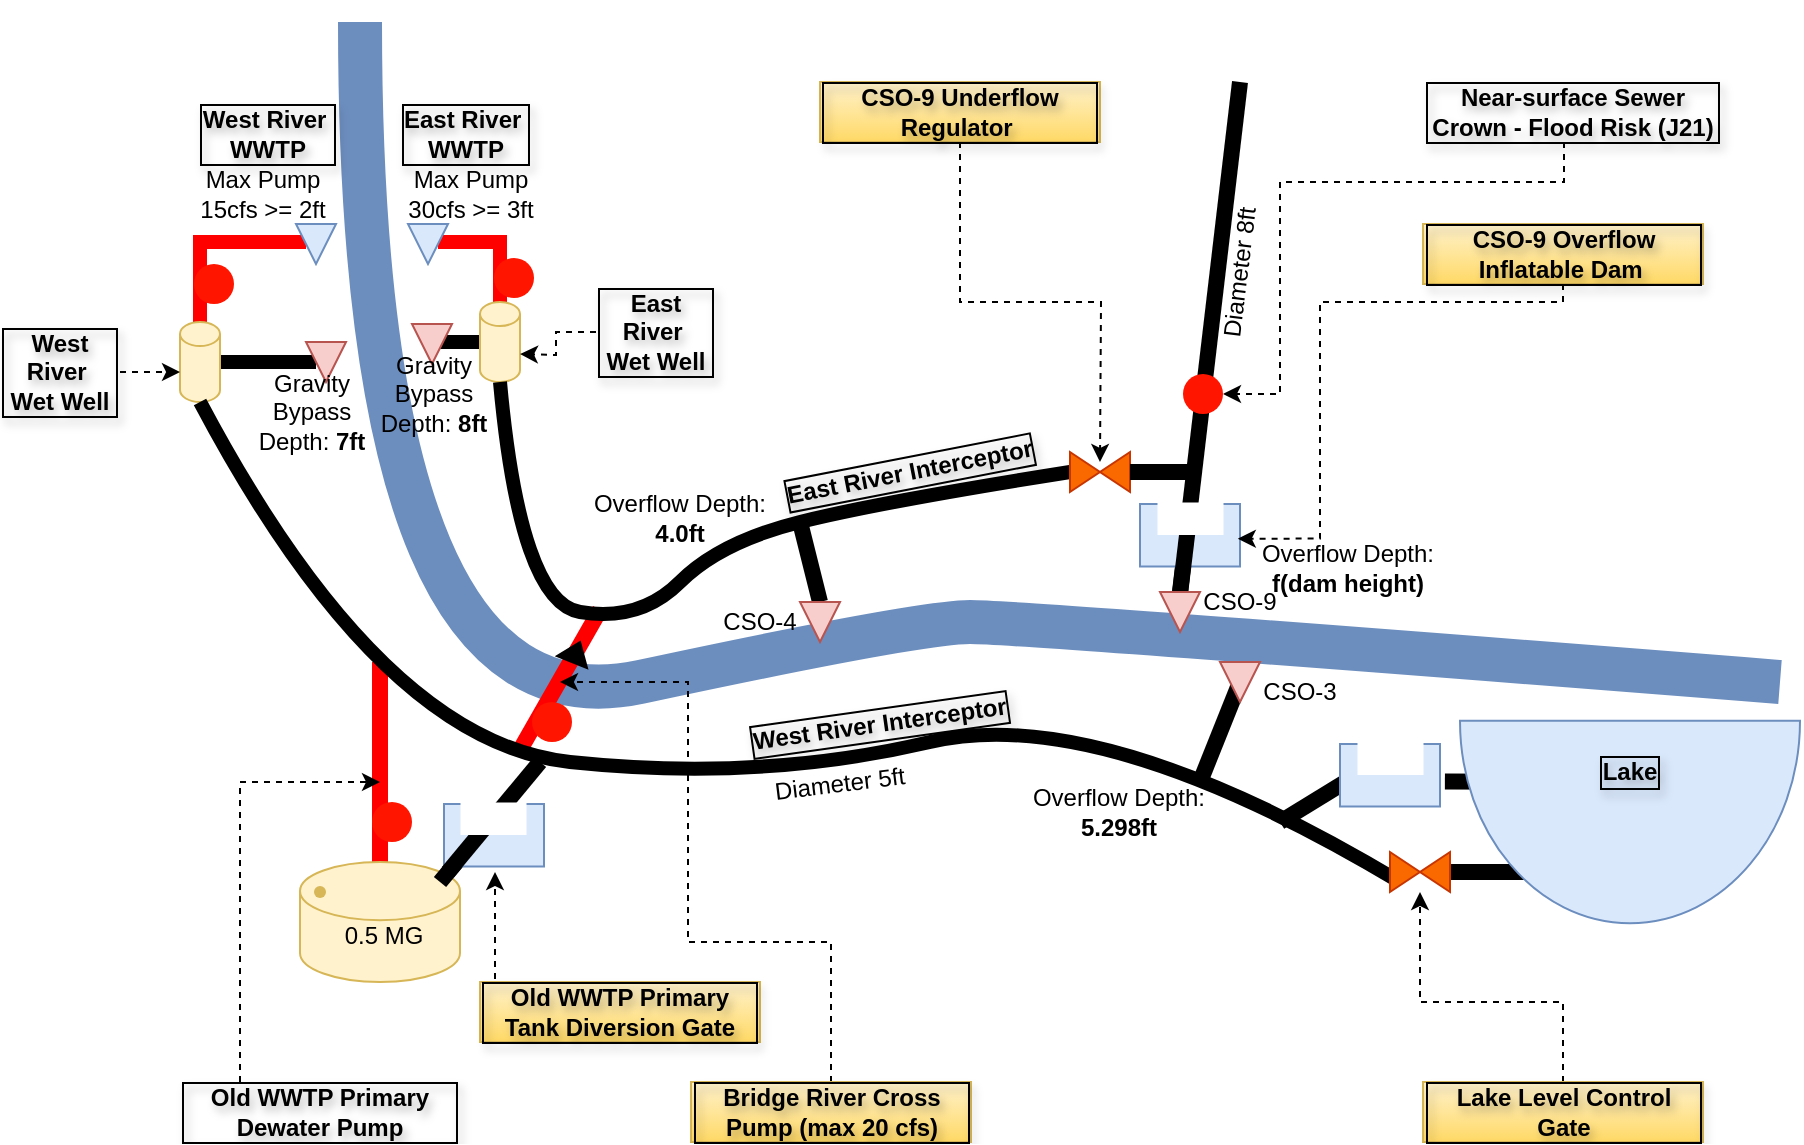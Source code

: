 <mxfile version="24.2.1" type="device">
  <diagram name="Page-1" id="YePC5Twy5RO4gaCwAQy8">
    <mxGraphModel dx="2410" dy="648" grid="1" gridSize="10" guides="1" tooltips="1" connect="1" arrows="1" fold="1" page="1" pageScale="1" pageWidth="850" pageHeight="1100" math="0" shadow="0">
      <root>
        <mxCell id="0" />
        <mxCell id="1" parent="0" />
        <mxCell id="YTTag5eJcVgc5Q4tGM9j-46" value="" style="endArrow=none;html=1;rounded=0;strokeWidth=8;fillColor=#e51400;strokeColor=#ff0000;exitX=0.5;exitY=0;exitDx=0;exitDy=0;exitPerimeter=0;movable=0;resizable=0;rotatable=0;deletable=0;editable=0;locked=1;connectable=0;" edge="1" parent="1" source="YTTag5eJcVgc5Q4tGM9j-23">
          <mxGeometry width="50" height="50" relative="1" as="geometry">
            <mxPoint x="210" y="404" as="sourcePoint" />
            <mxPoint x="130" y="350" as="targetPoint" />
          </mxGeometry>
        </mxCell>
        <mxCell id="YTTag5eJcVgc5Q4tGM9j-61" value="" style="endArrow=none;html=1;rounded=0;strokeWidth=8;fillColor=#e51400;strokeColor=#000000;exitX=0;exitY=0.5;exitDx=0;exitDy=0;movable=0;resizable=0;rotatable=0;deletable=0;editable=0;locked=1;connectable=0;" edge="1" parent="1" source="YTTag5eJcVgc5Q4tGM9j-19">
          <mxGeometry width="50" height="50" relative="1" as="geometry">
            <mxPoint x="515" y="265" as="sourcePoint" />
            <mxPoint x="340" y="280" as="targetPoint" />
          </mxGeometry>
        </mxCell>
        <mxCell id="YTTag5eJcVgc5Q4tGM9j-62" value="" style="endArrow=none;html=1;rounded=0;strokeWidth=8;fillColor=#e51400;strokeColor=#000000;movable=0;resizable=0;rotatable=0;deletable=0;editable=0;locked=1;connectable=0;" edge="1" parent="1">
          <mxGeometry width="50" height="50" relative="1" as="geometry">
            <mxPoint x="540" y="410" as="sourcePoint" />
            <mxPoint x="560" y="360" as="targetPoint" />
          </mxGeometry>
        </mxCell>
        <mxCell id="YTTag5eJcVgc5Q4tGM9j-8" value="" style="curved=1;endArrow=none;html=1;rounded=0;fillColor=#dae8fc;strokeColor=#6c8ebf;strokeWidth=22;endFill=0;movable=1;resizable=1;rotatable=1;deletable=1;editable=1;locked=0;connectable=1;" edge="1" parent="1">
          <mxGeometry width="50" height="50" relative="1" as="geometry">
            <mxPoint x="830" y="360" as="sourcePoint" />
            <mxPoint x="120" y="30" as="targetPoint" />
            <Array as="points">
              <mxPoint x="450" y="330" />
              <mxPoint x="400" y="330" />
              <mxPoint x="120" y="390" />
            </Array>
          </mxGeometry>
        </mxCell>
        <mxCell id="YTTag5eJcVgc5Q4tGM9j-13" value="" style="edgeStyle=orthogonalEdgeStyle;rounded=0;orthogonalLoop=1;jettySize=auto;html=1;endArrow=none;endFill=0;strokeWidth=7;movable=0;resizable=0;rotatable=0;deletable=0;editable=0;locked=1;connectable=0;" edge="1" parent="1" source="YTTag5eJcVgc5Q4tGM9j-6" target="YTTag5eJcVgc5Q4tGM9j-3">
          <mxGeometry relative="1" as="geometry" />
        </mxCell>
        <mxCell id="YTTag5eJcVgc5Q4tGM9j-15" value="" style="edgeStyle=orthogonalEdgeStyle;rounded=0;orthogonalLoop=1;jettySize=auto;html=1;entryX=0.5;entryY=1;entryDx=0;entryDy=0;fillColor=#e51400;strokeColor=#ff0000;strokeWidth=7;endArrow=none;endFill=0;movable=0;resizable=0;rotatable=0;deletable=0;editable=0;locked=1;connectable=0;" edge="1" parent="1" source="YTTag5eJcVgc5Q4tGM9j-6" target="YTTag5eJcVgc5Q4tGM9j-4">
          <mxGeometry relative="1" as="geometry">
            <mxPoint x="80" y="160" as="targetPoint" />
            <Array as="points">
              <mxPoint x="40" y="140" />
            </Array>
          </mxGeometry>
        </mxCell>
        <mxCell id="YTTag5eJcVgc5Q4tGM9j-6" value="" style="shape=cylinder3;whiteSpace=wrap;html=1;boundedLbl=1;backgroundOutline=1;size=6;fillColor=#fff2cc;strokeColor=#d6b656;movable=0;resizable=0;rotatable=0;deletable=0;editable=0;locked=1;connectable=0;" vertex="1" parent="1">
          <mxGeometry x="30" y="180" width="20" height="40" as="geometry" />
        </mxCell>
        <mxCell id="YTTag5eJcVgc5Q4tGM9j-17" value="" style="edgeStyle=orthogonalEdgeStyle;rounded=0;orthogonalLoop=1;jettySize=auto;html=1;entryX=0.5;entryY=0;entryDx=0;entryDy=0;fillColor=#e51400;strokeColor=#ff0000;strokeWidth=7;endArrow=none;endFill=0;movable=0;resizable=0;rotatable=0;deletable=0;editable=0;locked=1;connectable=0;" edge="1" parent="1" source="YTTag5eJcVgc5Q4tGM9j-7" target="YTTag5eJcVgc5Q4tGM9j-5">
          <mxGeometry relative="1" as="geometry">
            <Array as="points">
              <mxPoint x="190" y="140" />
            </Array>
          </mxGeometry>
        </mxCell>
        <mxCell id="YTTag5eJcVgc5Q4tGM9j-18" value="" style="edgeStyle=orthogonalEdgeStyle;rounded=0;orthogonalLoop=1;jettySize=auto;html=1;entryX=0.5;entryY=0;entryDx=0;entryDy=0;strokeWidth=7;endArrow=none;endFill=0;movable=0;resizable=0;rotatable=0;deletable=0;editable=0;locked=1;connectable=0;" edge="1" parent="1" source="YTTag5eJcVgc5Q4tGM9j-7" target="YTTag5eJcVgc5Q4tGM9j-1">
          <mxGeometry relative="1" as="geometry">
            <Array as="points">
              <mxPoint x="160" y="190" />
              <mxPoint x="160" y="190" />
            </Array>
          </mxGeometry>
        </mxCell>
        <mxCell id="YTTag5eJcVgc5Q4tGM9j-28" value="" style="endArrow=none;html=1;rounded=0;strokeWidth=8;fillColor=#e51400;strokeColor=#ff0000;movable=0;resizable=0;rotatable=0;deletable=0;editable=0;locked=1;connectable=0;" edge="1" parent="1">
          <mxGeometry width="50" height="50" relative="1" as="geometry">
            <mxPoint x="200" y="394" as="sourcePoint" />
            <mxPoint x="240" y="324" as="targetPoint" />
          </mxGeometry>
        </mxCell>
        <mxCell id="YTTag5eJcVgc5Q4tGM9j-7" value="" style="shape=cylinder3;whiteSpace=wrap;html=1;boundedLbl=1;backgroundOutline=1;size=6;fillColor=#fff2cc;strokeColor=#d6b656;movable=0;resizable=0;rotatable=0;deletable=0;editable=0;locked=1;connectable=0;" vertex="1" parent="1">
          <mxGeometry x="180" y="170" width="20" height="40" as="geometry" />
        </mxCell>
        <mxCell id="YTTag5eJcVgc5Q4tGM9j-9" value="" style="curved=1;endArrow=none;html=1;rounded=0;fillColor=#dae8fc;strokeColor=#000000;strokeWidth=7;endFill=0;entryX=0.5;entryY=1;entryDx=0;entryDy=0;entryPerimeter=0;movable=0;resizable=0;rotatable=0;deletable=0;editable=0;locked=1;connectable=0;" edge="1" parent="1" target="YTTag5eJcVgc5Q4tGM9j-6">
          <mxGeometry width="50" height="50" relative="1" as="geometry">
            <mxPoint x="640" y="460" as="sourcePoint" />
            <mxPoint x="40" y="210" as="targetPoint" />
            <Array as="points">
              <mxPoint x="490" y="370" />
              <mxPoint x="320" y="410" />
              <mxPoint x="130" y="390" />
            </Array>
          </mxGeometry>
        </mxCell>
        <mxCell id="YTTag5eJcVgc5Q4tGM9j-10" value="" style="curved=1;endArrow=none;html=1;rounded=0;fillColor=#dae8fc;strokeColor=#000000;strokeWidth=7;endFill=0;entryX=0.5;entryY=1;entryDx=0;entryDy=0;entryPerimeter=0;exitX=0.5;exitY=0;exitDx=0;exitDy=0;movable=0;resizable=0;rotatable=0;deletable=0;editable=0;locked=1;connectable=0;" edge="1" parent="1" source="YTTag5eJcVgc5Q4tGM9j-36" target="YTTag5eJcVgc5Q4tGM9j-7">
          <mxGeometry width="50" height="50" relative="1" as="geometry">
            <mxPoint x="460" y="260" as="sourcePoint" />
            <mxPoint x="170" y="200" as="targetPoint" />
            <Array as="points">
              <mxPoint x="380" y="270" />
              <mxPoint x="300" y="290" />
              <mxPoint x="260" y="330" />
              <mxPoint x="200" y="320" />
            </Array>
          </mxGeometry>
        </mxCell>
        <mxCell id="YTTag5eJcVgc5Q4tGM9j-19" value="" style="triangle;whiteSpace=wrap;html=1;direction=south;fillColor=#f8cecc;strokeColor=#b85450;movable=0;resizable=0;rotatable=0;deletable=0;editable=0;locked=1;connectable=0;" vertex="1" parent="1">
          <mxGeometry x="340" y="320" width="20" height="20" as="geometry" />
        </mxCell>
        <mxCell id="YTTag5eJcVgc5Q4tGM9j-22" value="" style="triangle;whiteSpace=wrap;html=1;direction=south;fillColor=#f8cecc;strokeColor=#b85450;movable=0;resizable=0;rotatable=0;deletable=0;editable=0;locked=1;connectable=0;" vertex="1" parent="1">
          <mxGeometry x="550" y="350" width="20" height="20" as="geometry" />
        </mxCell>
        <mxCell id="YTTag5eJcVgc5Q4tGM9j-23" value="" style="shape=cylinder3;whiteSpace=wrap;html=1;boundedLbl=1;backgroundOutline=1;size=14.545;fillColor=#fff2cc;strokeColor=#d6b656;movable=0;resizable=0;rotatable=0;deletable=0;editable=0;locked=1;connectable=0;" vertex="1" parent="1">
          <mxGeometry x="90" y="450" width="80" height="60" as="geometry" />
        </mxCell>
        <mxCell id="YTTag5eJcVgc5Q4tGM9j-24" value="CSO-9" style="text;html=1;align=center;verticalAlign=middle;whiteSpace=wrap;rounded=0;movable=0;resizable=0;rotatable=0;deletable=0;editable=0;locked=1;connectable=0;" vertex="1" parent="1">
          <mxGeometry x="530" y="305" width="60" height="30" as="geometry" />
        </mxCell>
        <mxCell id="YTTag5eJcVgc5Q4tGM9j-29" value="CSO-3" style="text;html=1;align=center;verticalAlign=middle;whiteSpace=wrap;rounded=0;movable=0;resizable=0;rotatable=0;deletable=0;editable=0;locked=1;connectable=0;" vertex="1" parent="1">
          <mxGeometry x="560" y="350" width="60" height="30" as="geometry" />
        </mxCell>
        <mxCell id="YTTag5eJcVgc5Q4tGM9j-30" value="CSO-4" style="text;html=1;align=center;verticalAlign=middle;whiteSpace=wrap;rounded=0;movable=0;resizable=0;rotatable=0;deletable=0;editable=0;locked=1;connectable=0;" vertex="1" parent="1">
          <mxGeometry x="290" y="315" width="60" height="30" as="geometry" />
        </mxCell>
        <mxCell id="YTTag5eJcVgc5Q4tGM9j-31" value="" style="endArrow=none;html=1;rounded=0;strokeWidth=8;movable=0;resizable=0;rotatable=0;deletable=0;editable=0;locked=1;connectable=0;" edge="1" parent="1">
          <mxGeometry width="50" height="50" relative="1" as="geometry">
            <mxPoint x="530" y="315" as="sourcePoint" />
            <mxPoint x="560" y="60" as="targetPoint" />
          </mxGeometry>
        </mxCell>
        <mxCell id="YTTag5eJcVgc5Q4tGM9j-33" value="" style="ellipse;whiteSpace=wrap;html=1;aspect=fixed;fillColor=#ff1500;fontColor=#ffffff;strokeColor=none;movable=0;resizable=0;rotatable=0;deletable=0;editable=0;locked=1;connectable=0;" vertex="1" parent="1">
          <mxGeometry x="206" y="370" width="20" height="20" as="geometry" />
        </mxCell>
        <mxCell id="YTTag5eJcVgc5Q4tGM9j-36" value="" style="shape=collate;whiteSpace=wrap;html=1;direction=west;rotation=90;fillColor=#fa6800;fontColor=#000000;strokeColor=#C73500;movable=0;resizable=0;rotatable=0;deletable=0;editable=0;locked=1;connectable=0;" vertex="1" parent="1">
          <mxGeometry x="480" y="240" width="20" height="30" as="geometry" />
        </mxCell>
        <mxCell id="YTTag5eJcVgc5Q4tGM9j-39" value="" style="endArrow=none;html=1;rounded=0;strokeWidth=8;fillColor=#e51400;strokeColor=#000000;exitX=0.5;exitY=1;exitDx=0;exitDy=0;movable=0;resizable=0;rotatable=0;deletable=0;editable=0;locked=1;connectable=0;" edge="1" parent="1" source="YTTag5eJcVgc5Q4tGM9j-36">
          <mxGeometry width="50" height="50" relative="1" as="geometry">
            <mxPoint x="510" y="254.87" as="sourcePoint" />
            <mxPoint x="540" y="255" as="targetPoint" />
          </mxGeometry>
        </mxCell>
        <mxCell id="YTTag5eJcVgc5Q4tGM9j-47" value="" style="ellipse;whiteSpace=wrap;html=1;aspect=fixed;fillColor=#ff1500;fontColor=#ffffff;strokeColor=none;movable=0;resizable=0;rotatable=0;deletable=0;editable=0;locked=1;connectable=0;" vertex="1" parent="1">
          <mxGeometry x="126" y="420" width="20" height="20" as="geometry" />
        </mxCell>
        <mxCell id="YTTag5eJcVgc5Q4tGM9j-49" value="" style="ellipse;whiteSpace=wrap;html=1;aspect=fixed;fillColor=#ff1500;fontColor=#ffffff;strokeColor=none;movable=0;resizable=0;rotatable=0;deletable=0;editable=0;locked=1;connectable=0;" vertex="1" parent="1">
          <mxGeometry x="37" y="151" width="20" height="20" as="geometry" />
        </mxCell>
        <mxCell id="YTTag5eJcVgc5Q4tGM9j-52" value="" style="ellipse;whiteSpace=wrap;html=1;aspect=fixed;fillColor=#ff1500;fontColor=#ffffff;strokeColor=none;movable=0;resizable=0;rotatable=0;deletable=0;editable=0;locked=1;connectable=0;" vertex="1" parent="1">
          <mxGeometry x="187" y="148" width="20" height="20" as="geometry" />
        </mxCell>
        <mxCell id="YTTag5eJcVgc5Q4tGM9j-57" value="" style="verticalLabelPosition=bottom;verticalAlign=top;html=1;shape=mxgraph.basic.rect;fillColor2=none;strokeWidth=1;size=28.75;indent=0;fillColor=#dae8fc;strokeColor=#6c8ebf;rotation=0;movable=0;resizable=0;rotatable=0;deletable=0;editable=0;locked=1;connectable=0;" vertex="1" parent="1">
          <mxGeometry x="510" y="271" width="50" height="31.25" as="geometry" />
        </mxCell>
        <mxCell id="YTTag5eJcVgc5Q4tGM9j-63" value="" style="endArrow=none;html=1;rounded=0;strokeWidth=8;fillColor=#e51400;strokeColor=#000000;movable=0;resizable=0;rotatable=0;deletable=0;editable=0;locked=1;connectable=0;" edge="1" parent="1">
          <mxGeometry width="50" height="50" relative="1" as="geometry">
            <mxPoint x="160" y="460" as="sourcePoint" />
            <mxPoint x="210" y="400" as="targetPoint" />
          </mxGeometry>
        </mxCell>
        <mxCell id="YTTag5eJcVgc5Q4tGM9j-53" value="" style="verticalLabelPosition=bottom;verticalAlign=top;html=1;shape=mxgraph.basic.rect;fillColor2=none;strokeWidth=1;size=28.75;indent=0;fillColor=#dae8fc;strokeColor=#6c8ebf;rotation=0;movable=0;resizable=0;rotatable=0;deletable=0;editable=0;locked=1;connectable=0;" vertex="1" parent="1">
          <mxGeometry x="162" y="421" width="50" height="31.25" as="geometry" />
        </mxCell>
        <mxCell id="YTTag5eJcVgc5Q4tGM9j-64" value="" style="endArrow=none;html=1;rounded=0;strokeWidth=8;fillColor=#e51400;strokeColor=#000000;movable=0;resizable=0;rotatable=0;deletable=0;editable=0;locked=1;connectable=0;" edge="1" parent="1">
          <mxGeometry width="50" height="50" relative="1" as="geometry">
            <mxPoint x="164" y="455" as="sourcePoint" />
            <mxPoint x="183.745" y="431.25" as="targetPoint" />
          </mxGeometry>
        </mxCell>
        <mxCell id="YTTag5eJcVgc5Q4tGM9j-56" value="" style="verticalLabelPosition=bottom;verticalAlign=top;html=1;shape=mxgraph.basic.rect;fillColor2=none;strokeWidth=0;size=28.75;indent=0;rotation=0;strokeColor=none;movable=0;resizable=0;rotatable=0;deletable=0;editable=0;locked=1;connectable=0;" vertex="1" parent="1">
          <mxGeometry x="170" y="420" width="33" height="16.25" as="geometry" />
        </mxCell>
        <mxCell id="YTTag5eJcVgc5Q4tGM9j-65" value="" style="endArrow=none;html=1;rounded=0;strokeWidth=8;fillColor=#e51400;strokeColor=#000000;movable=0;resizable=0;rotatable=0;deletable=0;editable=0;locked=1;connectable=0;" edge="1" parent="1">
          <mxGeometry width="50" height="50" relative="1" as="geometry">
            <mxPoint x="530" y="316" as="sourcePoint" />
            <mxPoint x="534.03" y="282.25" as="targetPoint" />
          </mxGeometry>
        </mxCell>
        <mxCell id="YTTag5eJcVgc5Q4tGM9j-58" value="" style="verticalLabelPosition=bottom;verticalAlign=top;html=1;shape=mxgraph.basic.rect;fillColor2=none;strokeWidth=0;size=28.75;indent=0;rotation=0;strokeColor=none;movable=0;resizable=0;rotatable=0;deletable=0;editable=0;locked=1;connectable=0;" vertex="1" parent="1">
          <mxGeometry x="518.5" y="270" width="33" height="16.25" as="geometry" />
        </mxCell>
        <mxCell id="YTTag5eJcVgc5Q4tGM9j-21" value="" style="triangle;whiteSpace=wrap;html=1;direction=south;fillColor=#f8cecc;strokeColor=#b85450;movable=0;resizable=0;rotatable=0;deletable=0;editable=0;locked=1;connectable=0;" vertex="1" parent="1">
          <mxGeometry x="520" y="315" width="20" height="20" as="geometry" />
        </mxCell>
        <mxCell id="YTTag5eJcVgc5Q4tGM9j-66" value="" style="endArrow=none;html=1;rounded=0;strokeWidth=8;fillColor=#e51400;strokeColor=#000000;movable=0;resizable=0;rotatable=0;deletable=0;editable=0;locked=1;connectable=0;exitX=0.5;exitY=1;exitDx=0;exitDy=0;" edge="1" parent="1" source="YTTag5eJcVgc5Q4tGM9j-44">
          <mxGeometry width="50" height="50" relative="1" as="geometry">
            <mxPoint x="184" y="475" as="sourcePoint" />
            <mxPoint x="740" y="455" as="targetPoint" />
          </mxGeometry>
        </mxCell>
        <mxCell id="YTTag5eJcVgc5Q4tGM9j-67" value="" style="endArrow=none;html=1;rounded=0;strokeWidth=8;fillColor=#e51400;strokeColor=#000000;movable=0;resizable=0;rotatable=0;deletable=0;editable=0;locked=1;connectable=0;entryX=0.529;entryY=0.302;entryDx=0;entryDy=0;entryPerimeter=0;exitX=1.049;exitY=0.6;exitDx=0;exitDy=0;exitPerimeter=0;" edge="1" parent="1" source="YTTag5eJcVgc5Q4tGM9j-59" target="YTTag5eJcVgc5Q4tGM9j-32">
          <mxGeometry width="50" height="50" relative="1" as="geometry">
            <mxPoint x="651.5" y="406.25" as="sourcePoint" />
            <mxPoint x="741.5" y="432.25" as="targetPoint" />
          </mxGeometry>
        </mxCell>
        <mxCell id="YTTag5eJcVgc5Q4tGM9j-32" value="" style="verticalLabelPosition=bottom;verticalAlign=top;html=1;shape=mxgraph.basic.half_circle;fillColor=#dae8fc;strokeColor=#6c8ebf;movable=0;resizable=0;rotatable=0;deletable=0;editable=0;locked=1;connectable=0;" vertex="1" parent="1">
          <mxGeometry x="670" y="379.38" width="170" height="101.25" as="geometry" />
        </mxCell>
        <mxCell id="YTTag5eJcVgc5Q4tGM9j-68" value="" style="endArrow=none;html=1;rounded=0;strokeWidth=8;fillColor=#e51400;strokeColor=#000000;movable=0;resizable=0;rotatable=0;deletable=0;editable=0;locked=1;connectable=0;entryX=-0.049;entryY=1.068;entryDx=0;entryDy=0;entryPerimeter=0;" edge="1" parent="1" target="YTTag5eJcVgc5Q4tGM9j-60">
          <mxGeometry width="50" height="50" relative="1" as="geometry">
            <mxPoint x="580" y="430" as="sourcePoint" />
            <mxPoint x="775" y="501" as="targetPoint" />
          </mxGeometry>
        </mxCell>
        <mxCell id="YTTag5eJcVgc5Q4tGM9j-59" value="" style="verticalLabelPosition=bottom;verticalAlign=top;html=1;shape=mxgraph.basic.rect;fillColor2=none;strokeWidth=1;size=28.75;indent=0;fillColor=#dae8fc;strokeColor=#6c8ebf;rotation=0;movable=0;resizable=0;rotatable=0;deletable=0;editable=0;locked=1;connectable=0;" vertex="1" parent="1">
          <mxGeometry x="610" y="391" width="50" height="31.25" as="geometry" />
        </mxCell>
        <mxCell id="YTTag5eJcVgc5Q4tGM9j-60" value="" style="verticalLabelPosition=bottom;verticalAlign=top;html=1;shape=mxgraph.basic.rect;fillColor2=none;strokeWidth=0;size=28.75;indent=0;rotation=0;strokeColor=none;movable=0;resizable=0;rotatable=0;deletable=0;editable=0;locked=1;connectable=0;" vertex="1" parent="1">
          <mxGeometry x="618.5" y="390" width="33" height="16.25" as="geometry" />
        </mxCell>
        <mxCell id="YTTag5eJcVgc5Q4tGM9j-69" value="East River Interceptor" style="text;html=1;align=center;verticalAlign=middle;whiteSpace=wrap;rounded=0;movable=0;resizable=0;rotatable=0;deletable=0;editable=0;locked=1;connectable=0;rotation=349;fontStyle=1;textShadow=1;labelBorderColor=default;" vertex="1" parent="1">
          <mxGeometry x="330" y="240" width="130" height="30" as="geometry" />
        </mxCell>
        <mxCell id="YTTag5eJcVgc5Q4tGM9j-70" value="West River Interceptor" style="text;html=1;align=center;verticalAlign=middle;whiteSpace=wrap;rounded=0;movable=0;resizable=0;rotatable=0;deletable=0;editable=0;locked=1;connectable=0;rotation=352;fontStyle=1;textShadow=1;labelBorderColor=default;" vertex="1" parent="1">
          <mxGeometry x="309.95" y="366.3" width="140" height="30" as="geometry" />
        </mxCell>
        <mxCell id="YTTag5eJcVgc5Q4tGM9j-44" value="" style="shape=collate;whiteSpace=wrap;html=1;direction=west;rotation=90;fillColor=#fa6800;fontColor=#000000;strokeColor=#C73500;movable=0;resizable=0;rotatable=0;deletable=0;editable=0;locked=1;connectable=0;" vertex="1" parent="1">
          <mxGeometry x="640" y="440" width="20" height="30" as="geometry" />
        </mxCell>
        <mxCell id="YTTag5eJcVgc5Q4tGM9j-72" value="" style="edgeStyle=orthogonalEdgeStyle;rounded=0;orthogonalLoop=1;jettySize=auto;html=1;dashed=1;movable=0;resizable=0;rotatable=0;deletable=0;editable=0;locked=1;connectable=0;" edge="1" parent="1" source="YTTag5eJcVgc5Q4tGM9j-71">
          <mxGeometry relative="1" as="geometry">
            <mxPoint x="490" y="250" as="targetPoint" />
          </mxGeometry>
        </mxCell>
        <mxCell id="YTTag5eJcVgc5Q4tGM9j-71" value="CSO-9 Underflow Regulator&amp;nbsp;" style="text;html=1;align=center;verticalAlign=middle;whiteSpace=wrap;rounded=0;movable=0;resizable=0;rotatable=0;deletable=0;editable=0;locked=1;connectable=0;rotation=0;fontStyle=1;textShadow=1;labelBorderColor=default;fillColor=#fff2cc;strokeColor=#d6b656;gradientColor=#ffd966;" vertex="1" parent="1">
          <mxGeometry x="350" y="60" width="140" height="30" as="geometry" />
        </mxCell>
        <mxCell id="YTTag5eJcVgc5Q4tGM9j-75" value="" style="edgeStyle=orthogonalEdgeStyle;rounded=0;orthogonalLoop=1;jettySize=auto;html=1;entryX=0.978;entryY=0.555;entryDx=0;entryDy=0;entryPerimeter=0;dashed=1;movable=0;resizable=0;rotatable=0;deletable=0;editable=0;locked=1;connectable=0;" edge="1" parent="1" source="YTTag5eJcVgc5Q4tGM9j-73" target="YTTag5eJcVgc5Q4tGM9j-57">
          <mxGeometry relative="1" as="geometry">
            <Array as="points">
              <mxPoint x="722" y="170" />
              <mxPoint x="600" y="170" />
              <mxPoint x="600" y="288" />
            </Array>
          </mxGeometry>
        </mxCell>
        <mxCell id="YTTag5eJcVgc5Q4tGM9j-73" value="CSO-9 Overflow Inflatable Dam&amp;nbsp;" style="text;html=1;align=center;verticalAlign=middle;whiteSpace=wrap;rounded=0;movable=1;resizable=1;rotatable=1;deletable=1;editable=1;locked=0;connectable=1;rotation=0;fontStyle=1;textShadow=1;labelBorderColor=default;fillColor=#fff2cc;strokeColor=#d6b656;gradientColor=#ffd966;" vertex="1" parent="1">
          <mxGeometry x="651.5" y="131" width="140" height="30" as="geometry" />
        </mxCell>
        <mxCell id="YTTag5eJcVgc5Q4tGM9j-76" value="" style="edgeStyle=orthogonalEdgeStyle;rounded=0;orthogonalLoop=1;jettySize=auto;html=1;entryX=0;entryY=0.5;entryDx=0;entryDy=0;dashed=1;exitX=0.5;exitY=0;exitDx=0;exitDy=0;movable=0;resizable=0;rotatable=0;deletable=0;editable=0;locked=1;connectable=0;" edge="1" parent="1" source="YTTag5eJcVgc5Q4tGM9j-77" target="YTTag5eJcVgc5Q4tGM9j-44">
          <mxGeometry relative="1" as="geometry">
            <mxPoint x="559" y="788" as="targetPoint" />
            <Array as="points">
              <mxPoint x="722" y="520" />
              <mxPoint x="650" y="520" />
            </Array>
          </mxGeometry>
        </mxCell>
        <mxCell id="YTTag5eJcVgc5Q4tGM9j-77" value="Lake Level Control Gate" style="text;html=1;align=center;verticalAlign=middle;whiteSpace=wrap;rounded=0;movable=0;resizable=0;rotatable=0;deletable=0;editable=0;locked=1;connectable=0;rotation=0;fontStyle=1;textShadow=1;labelBorderColor=default;fillColor=#fff2cc;strokeColor=#d6b656;gradientColor=#ffd966;" vertex="1" parent="1">
          <mxGeometry x="651.5" y="560" width="140" height="30" as="geometry" />
        </mxCell>
        <mxCell id="YTTag5eJcVgc5Q4tGM9j-78" value="" style="edgeStyle=orthogonalEdgeStyle;rounded=0;orthogonalLoop=1;jettySize=auto;html=1;dashed=1;exitX=0.5;exitY=0;exitDx=0;exitDy=0;movable=0;resizable=0;rotatable=0;deletable=0;editable=0;locked=1;connectable=0;" edge="1" parent="1" source="YTTag5eJcVgc5Q4tGM9j-79">
          <mxGeometry relative="1" as="geometry">
            <mxPoint x="220" y="360" as="targetPoint" />
            <Array as="points">
              <mxPoint x="356" y="490" />
              <mxPoint x="284" y="490" />
              <mxPoint x="284" y="360" />
            </Array>
          </mxGeometry>
        </mxCell>
        <mxCell id="YTTag5eJcVgc5Q4tGM9j-79" value="Bridge River Cross Pump (max 20 cfs)" style="text;html=1;align=center;verticalAlign=middle;whiteSpace=wrap;rounded=0;movable=0;resizable=0;rotatable=0;deletable=0;editable=0;locked=1;connectable=0;rotation=0;fontStyle=1;textShadow=1;labelBorderColor=default;fillColor=#fff2cc;strokeColor=#d6b656;gradientColor=#ffd966;" vertex="1" parent="1">
          <mxGeometry x="285.5" y="560" width="140" height="30" as="geometry" />
        </mxCell>
        <mxCell id="YTTag5eJcVgc5Q4tGM9j-80" value="" style="edgeStyle=orthogonalEdgeStyle;rounded=0;orthogonalLoop=1;jettySize=auto;html=1;entryX=0.51;entryY=1.088;entryDx=0;entryDy=0;dashed=1;exitX=0.5;exitY=0;exitDx=0;exitDy=0;entryPerimeter=0;movable=0;resizable=0;rotatable=0;deletable=0;editable=0;locked=1;connectable=0;" edge="1" parent="1" source="YTTag5eJcVgc5Q4tGM9j-81" target="YTTag5eJcVgc5Q4tGM9j-53">
          <mxGeometry relative="1" as="geometry">
            <mxPoint x="126.25" y="465" as="targetPoint" />
            <Array as="points">
              <mxPoint x="198" y="520" />
              <mxPoint x="188" y="520" />
            </Array>
          </mxGeometry>
        </mxCell>
        <mxCell id="YTTag5eJcVgc5Q4tGM9j-81" value="Old WWTP Primary Tank Diversion Gate" style="text;html=1;align=center;verticalAlign=middle;whiteSpace=wrap;rounded=0;movable=0;resizable=0;rotatable=0;deletable=0;editable=0;locked=1;connectable=0;rotation=0;fontStyle=1;textShadow=1;labelBorderColor=default;fillColor=#fff2cc;strokeColor=#d6b656;gradientColor=#ffd966;" vertex="1" parent="1">
          <mxGeometry x="180" y="510" width="140" height="30" as="geometry" />
        </mxCell>
        <mxCell id="YTTag5eJcVgc5Q4tGM9j-84" value="" style="edgeStyle=orthogonalEdgeStyle;rounded=0;orthogonalLoop=1;jettySize=auto;html=1;dashed=1;movable=0;resizable=0;rotatable=0;deletable=0;editable=0;locked=1;connectable=0;" edge="1" parent="1" source="YTTag5eJcVgc5Q4tGM9j-82">
          <mxGeometry relative="1" as="geometry">
            <mxPoint x="130" y="410" as="targetPoint" />
            <Array as="points">
              <mxPoint x="60" y="410" />
            </Array>
          </mxGeometry>
        </mxCell>
        <mxCell id="YTTag5eJcVgc5Q4tGM9j-82" value="Old WWTP Primary Dewater Pump" style="text;html=1;align=center;verticalAlign=middle;whiteSpace=wrap;rounded=0;movable=0;resizable=0;rotatable=0;deletable=0;editable=0;locked=1;connectable=0;rotation=0;fontStyle=1;textShadow=1;labelBorderColor=default;" vertex="1" parent="1">
          <mxGeometry x="30" y="560" width="140" height="30" as="geometry" />
        </mxCell>
        <mxCell id="YTTag5eJcVgc5Q4tGM9j-83" value="" style="shape=waypoint;sketch=0;size=6;pointerEvents=1;points=[];fillColor=#fff2cc;resizable=0;rotatable=0;perimeter=centerPerimeter;snapToPoint=1;strokeColor=#d6b656;gradientColor=#ffd966;rounded=0;fontStyle=1;labelBorderColor=default;movable=0;deletable=0;editable=0;locked=1;connectable=0;" vertex="1" parent="1">
          <mxGeometry x="90" y="455" width="20" height="20" as="geometry" />
        </mxCell>
        <mxCell id="YTTag5eJcVgc5Q4tGM9j-85" value="East River&amp;nbsp;&lt;div&gt;WWTP&lt;/div&gt;" style="text;html=1;align=center;verticalAlign=middle;whiteSpace=wrap;rounded=0;movable=0;resizable=0;rotatable=0;deletable=0;editable=0;locked=1;connectable=0;rotation=0;fontStyle=1;textShadow=1;labelBorderColor=default;" vertex="1" parent="1">
          <mxGeometry x="108" y="71" width="130" height="30" as="geometry" />
        </mxCell>
        <mxCell id="YTTag5eJcVgc5Q4tGM9j-86" value="West River&amp;nbsp;&lt;div&gt;WWTP&lt;/div&gt;" style="text;html=1;align=center;verticalAlign=middle;whiteSpace=wrap;rounded=0;movable=0;resizable=0;rotatable=0;deletable=0;editable=0;locked=1;connectable=0;rotation=0;fontStyle=1;textShadow=1;labelBorderColor=default;" vertex="1" parent="1">
          <mxGeometry x="9" y="71" width="130" height="30" as="geometry" />
        </mxCell>
        <mxCell id="YTTag5eJcVgc5Q4tGM9j-87" value="" style="shape=mxgraph.arrows2.wedgeArrow;html=1;bendable=0;startWidth=8.095;fillColor=strokeColor;defaultFillColor=invert;defaultGradientColor=invert;rounded=0;movable=0;resizable=0;rotatable=0;deletable=0;editable=0;locked=1;connectable=0;" edge="1" parent="1">
          <mxGeometry width="100" height="100" relative="1" as="geometry">
            <mxPoint x="226" y="350" as="sourcePoint" />
            <mxPoint x="230" y="340" as="targetPoint" />
          </mxGeometry>
        </mxCell>
        <mxCell id="YTTag5eJcVgc5Q4tGM9j-4" value="" style="triangle;whiteSpace=wrap;html=1;direction=south;fillColor=#dae8fc;strokeColor=#6c8ebf;movable=0;resizable=0;rotatable=0;deletable=0;editable=0;locked=1;connectable=0;" vertex="1" parent="1">
          <mxGeometry x="88" y="131" width="20" height="20" as="geometry" />
        </mxCell>
        <mxCell id="YTTag5eJcVgc5Q4tGM9j-3" value="" style="triangle;whiteSpace=wrap;html=1;direction=south;fillColor=#f8cecc;strokeColor=#b85450;movable=0;resizable=0;rotatable=0;deletable=0;editable=0;locked=1;connectable=0;" vertex="1" parent="1">
          <mxGeometry x="93" y="190" width="20" height="20" as="geometry" />
        </mxCell>
        <mxCell id="YTTag5eJcVgc5Q4tGM9j-1" value="" style="triangle;whiteSpace=wrap;html=1;direction=south;fillColor=#f8cecc;strokeColor=#b85450;movable=0;resizable=0;rotatable=0;deletable=0;editable=0;locked=1;connectable=0;" vertex="1" parent="1">
          <mxGeometry x="146" y="181" width="20" height="20" as="geometry" />
        </mxCell>
        <mxCell id="YTTag5eJcVgc5Q4tGM9j-5" value="" style="triangle;whiteSpace=wrap;html=1;direction=south;fillColor=#dae8fc;strokeColor=#6c8ebf;movable=0;resizable=0;rotatable=0;deletable=0;editable=0;locked=1;connectable=0;" vertex="1" parent="1">
          <mxGeometry x="144" y="131" width="20" height="20" as="geometry" />
        </mxCell>
        <mxCell id="YTTag5eJcVgc5Q4tGM9j-88" value="Gravity Bypass&lt;div&gt;Depth:&lt;b&gt; 7ft&lt;/b&gt;&lt;/div&gt;" style="text;html=1;align=center;verticalAlign=middle;whiteSpace=wrap;rounded=0;movable=0;resizable=0;rotatable=0;deletable=0;editable=0;locked=1;connectable=0;" vertex="1" parent="1">
          <mxGeometry x="66" y="210" width="60" height="30" as="geometry" />
        </mxCell>
        <mxCell id="YTTag5eJcVgc5Q4tGM9j-89" value="Gravity Bypass&lt;div&gt;Depth: &lt;b&gt;8ft&lt;/b&gt;&lt;/div&gt;" style="text;html=1;align=center;verticalAlign=middle;whiteSpace=wrap;rounded=0;movable=0;resizable=0;rotatable=0;deletable=0;editable=0;locked=1;connectable=0;" vertex="1" parent="1">
          <mxGeometry x="127" y="201" width="60" height="30" as="geometry" />
        </mxCell>
        <mxCell id="YTTag5eJcVgc5Q4tGM9j-90" value="Lake" style="text;html=1;align=center;verticalAlign=middle;whiteSpace=wrap;rounded=0;movable=0;resizable=0;rotatable=0;deletable=0;editable=0;locked=1;connectable=0;rotation=0;fontStyle=1;textShadow=1;labelBorderColor=default;" vertex="1" parent="1">
          <mxGeometry x="685" y="390" width="140" height="30" as="geometry" />
        </mxCell>
        <mxCell id="YTTag5eJcVgc5Q4tGM9j-91" value="0.5 MG" style="text;html=1;align=center;verticalAlign=middle;whiteSpace=wrap;rounded=0;movable=0;resizable=0;rotatable=0;deletable=0;editable=0;locked=1;connectable=0;" vertex="1" parent="1">
          <mxGeometry x="102" y="472" width="60" height="30" as="geometry" />
        </mxCell>
        <mxCell id="YTTag5eJcVgc5Q4tGM9j-92" value="Overflow Depth: &lt;b&gt;5.298ft&lt;/b&gt;" style="text;html=1;align=center;verticalAlign=middle;whiteSpace=wrap;rounded=0;movable=0;resizable=0;rotatable=0;deletable=0;editable=0;locked=1;connectable=0;" vertex="1" parent="1">
          <mxGeometry x="449.95" y="410" width="99" height="30" as="geometry" />
        </mxCell>
        <mxCell id="YTTag5eJcVgc5Q4tGM9j-93" value="Overflow Depth: &lt;b&gt;4.0ft&lt;/b&gt;" style="text;html=1;align=center;verticalAlign=middle;whiteSpace=wrap;rounded=0;movable=0;resizable=0;rotatable=0;deletable=0;editable=0;locked=1;connectable=0;" vertex="1" parent="1">
          <mxGeometry x="230" y="263.13" width="100" height="30" as="geometry" />
        </mxCell>
        <mxCell id="YTTag5eJcVgc5Q4tGM9j-94" value="Overflow Depth: &lt;b&gt;f(dam height)&lt;/b&gt;" style="text;html=1;align=center;verticalAlign=middle;whiteSpace=wrap;rounded=0;movable=0;resizable=0;rotatable=0;deletable=0;editable=0;locked=1;connectable=0;" vertex="1" parent="1">
          <mxGeometry x="564" y="288.13" width="100" height="30" as="geometry" />
        </mxCell>
        <mxCell id="YTTag5eJcVgc5Q4tGM9j-95" value="Diameter 8ft" style="text;html=1;align=center;verticalAlign=middle;whiteSpace=wrap;rounded=0;movable=0;resizable=0;rotatable=0;deletable=0;editable=0;locked=1;connectable=0;rotation=277;" vertex="1" parent="1">
          <mxGeometry x="510" y="140" width="100" height="30" as="geometry" />
        </mxCell>
        <mxCell id="YTTag5eJcVgc5Q4tGM9j-96" value="Max Pump&lt;div&gt;30cfs &amp;gt;= 3ft&lt;/div&gt;" style="text;html=1;align=center;verticalAlign=middle;whiteSpace=wrap;rounded=0;movable=0;resizable=0;rotatable=0;deletable=0;editable=0;locked=1;connectable=0;" vertex="1" parent="1">
          <mxGeometry x="139" y="101" width="73" height="30" as="geometry" />
        </mxCell>
        <mxCell id="YTTag5eJcVgc5Q4tGM9j-97" value="Max Pump&lt;div&gt;15cfs &amp;gt;= 2ft&lt;/div&gt;" style="text;html=1;align=center;verticalAlign=middle;whiteSpace=wrap;rounded=0;movable=0;resizable=0;rotatable=0;deletable=0;editable=0;locked=1;connectable=0;" vertex="1" parent="1">
          <mxGeometry x="35" y="101" width="73" height="30" as="geometry" />
        </mxCell>
        <mxCell id="YTTag5eJcVgc5Q4tGM9j-100" value="Diameter 5ft" style="text;html=1;align=center;verticalAlign=middle;whiteSpace=wrap;rounded=0;movable=1;resizable=1;rotatable=1;deletable=1;editable=1;locked=0;connectable=1;rotation=353;" vertex="1" parent="1">
          <mxGeometry x="309.95" y="396.3" width="100" height="30" as="geometry" />
        </mxCell>
        <mxCell id="YTTag5eJcVgc5Q4tGM9j-101" value="" style="ellipse;whiteSpace=wrap;html=1;aspect=fixed;fillColor=#ff1500;fontColor=#ffffff;strokeColor=none;movable=1;resizable=1;rotatable=1;deletable=1;editable=1;locked=0;connectable=1;" vertex="1" parent="1">
          <mxGeometry x="531.5" y="206" width="20" height="20" as="geometry" />
        </mxCell>
        <mxCell id="YTTag5eJcVgc5Q4tGM9j-102" value="" style="edgeStyle=orthogonalEdgeStyle;rounded=0;orthogonalLoop=1;jettySize=auto;html=1;dashed=1;movable=1;resizable=1;rotatable=1;deletable=1;editable=1;locked=0;connectable=1;entryX=1;entryY=0.5;entryDx=0;entryDy=0;" edge="1" parent="1" source="YTTag5eJcVgc5Q4tGM9j-103" target="YTTag5eJcVgc5Q4tGM9j-101">
          <mxGeometry relative="1" as="geometry">
            <mxPoint x="140" y="420" as="targetPoint" />
            <Array as="points">
              <mxPoint x="722" y="110" />
              <mxPoint x="580" y="110" />
              <mxPoint x="580" y="216" />
            </Array>
          </mxGeometry>
        </mxCell>
        <mxCell id="YTTag5eJcVgc5Q4tGM9j-103" value="Near-surface Sewer Crown - Flood Risk (J21)" style="text;html=1;align=center;verticalAlign=middle;whiteSpace=wrap;rounded=0;movable=1;resizable=1;rotatable=1;deletable=1;editable=1;locked=0;connectable=1;rotation=0;fontStyle=1;textShadow=1;labelBorderColor=default;" vertex="1" parent="1">
          <mxGeometry x="651.5" y="60" width="148.5" height="30" as="geometry" />
        </mxCell>
        <mxCell id="YTTag5eJcVgc5Q4tGM9j-106" value="" style="edgeStyle=orthogonalEdgeStyle;rounded=0;orthogonalLoop=1;jettySize=auto;html=1;dashed=1;" edge="1" parent="1" source="YTTag5eJcVgc5Q4tGM9j-104">
          <mxGeometry relative="1" as="geometry">
            <mxPoint x="200" y="196" as="targetPoint" />
          </mxGeometry>
        </mxCell>
        <mxCell id="YTTag5eJcVgc5Q4tGM9j-104" value="East River&amp;nbsp;&lt;div&gt;Wet Well&lt;/div&gt;" style="text;html=1;align=center;verticalAlign=middle;whiteSpace=wrap;rounded=0;movable=1;resizable=1;rotatable=1;deletable=1;editable=1;locked=0;connectable=1;rotation=0;fontStyle=1;textShadow=1;labelBorderColor=default;dashed=1;" vertex="1" parent="1">
          <mxGeometry x="238" y="170" width="60" height="30" as="geometry" />
        </mxCell>
        <mxCell id="YTTag5eJcVgc5Q4tGM9j-107" value="" style="edgeStyle=orthogonalEdgeStyle;rounded=0;orthogonalLoop=1;jettySize=auto;html=1;dashed=1;exitX=1;exitY=0.5;exitDx=0;exitDy=0;" edge="1" parent="1" source="YTTag5eJcVgc5Q4tGM9j-108">
          <mxGeometry relative="1" as="geometry">
            <mxPoint x="30" y="205" as="targetPoint" />
          </mxGeometry>
        </mxCell>
        <mxCell id="YTTag5eJcVgc5Q4tGM9j-108" value="West River&amp;nbsp;&lt;div&gt;Wet Well&lt;/div&gt;" style="text;html=1;align=center;verticalAlign=middle;whiteSpace=wrap;rounded=0;movable=1;resizable=1;rotatable=1;deletable=1;editable=1;locked=0;connectable=1;rotation=0;fontStyle=1;textShadow=1;labelBorderColor=default;dashed=1;" vertex="1" parent="1">
          <mxGeometry x="-60" y="190" width="60" height="30" as="geometry" />
        </mxCell>
      </root>
    </mxGraphModel>
  </diagram>
</mxfile>
